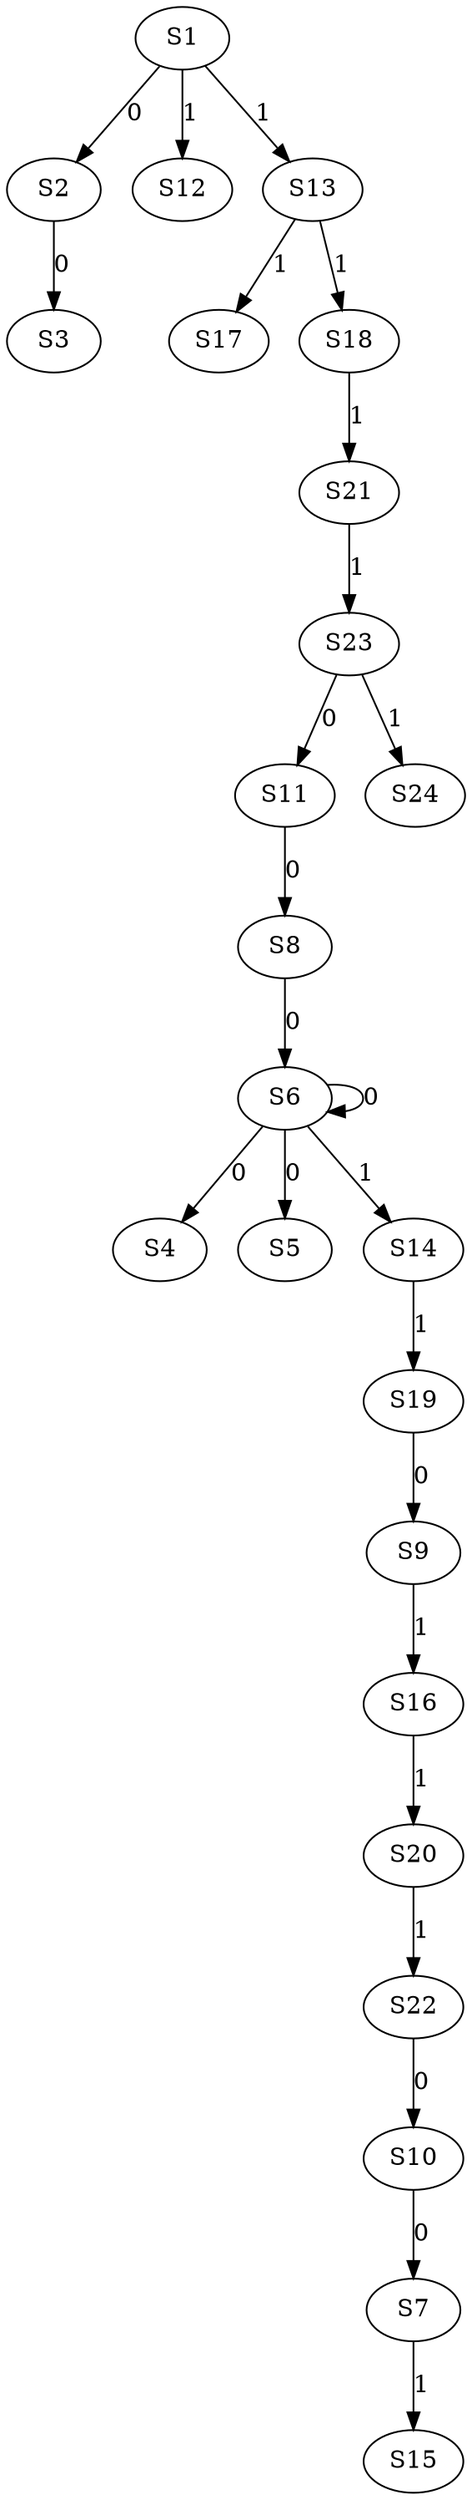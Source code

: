 strict digraph {
	S1 -> S2 [ label = 0 ];
	S2 -> S3 [ label = 0 ];
	S6 -> S4 [ label = 0 ];
	S6 -> S5 [ label = 0 ];
	S8 -> S6 [ label = 0 ];
	S10 -> S7 [ label = 0 ];
	S11 -> S8 [ label = 0 ];
	S19 -> S9 [ label = 0 ];
	S22 -> S10 [ label = 0 ];
	S23 -> S11 [ label = 0 ];
	S1 -> S12 [ label = 1 ];
	S1 -> S13 [ label = 1 ];
	S6 -> S14 [ label = 1 ];
	S7 -> S15 [ label = 1 ];
	S9 -> S16 [ label = 1 ];
	S13 -> S17 [ label = 1 ];
	S13 -> S18 [ label = 1 ];
	S14 -> S19 [ label = 1 ];
	S16 -> S20 [ label = 1 ];
	S18 -> S21 [ label = 1 ];
	S20 -> S22 [ label = 1 ];
	S21 -> S23 [ label = 1 ];
	S23 -> S24 [ label = 1 ];
	S6 -> S6 [ label = 0 ];
}
